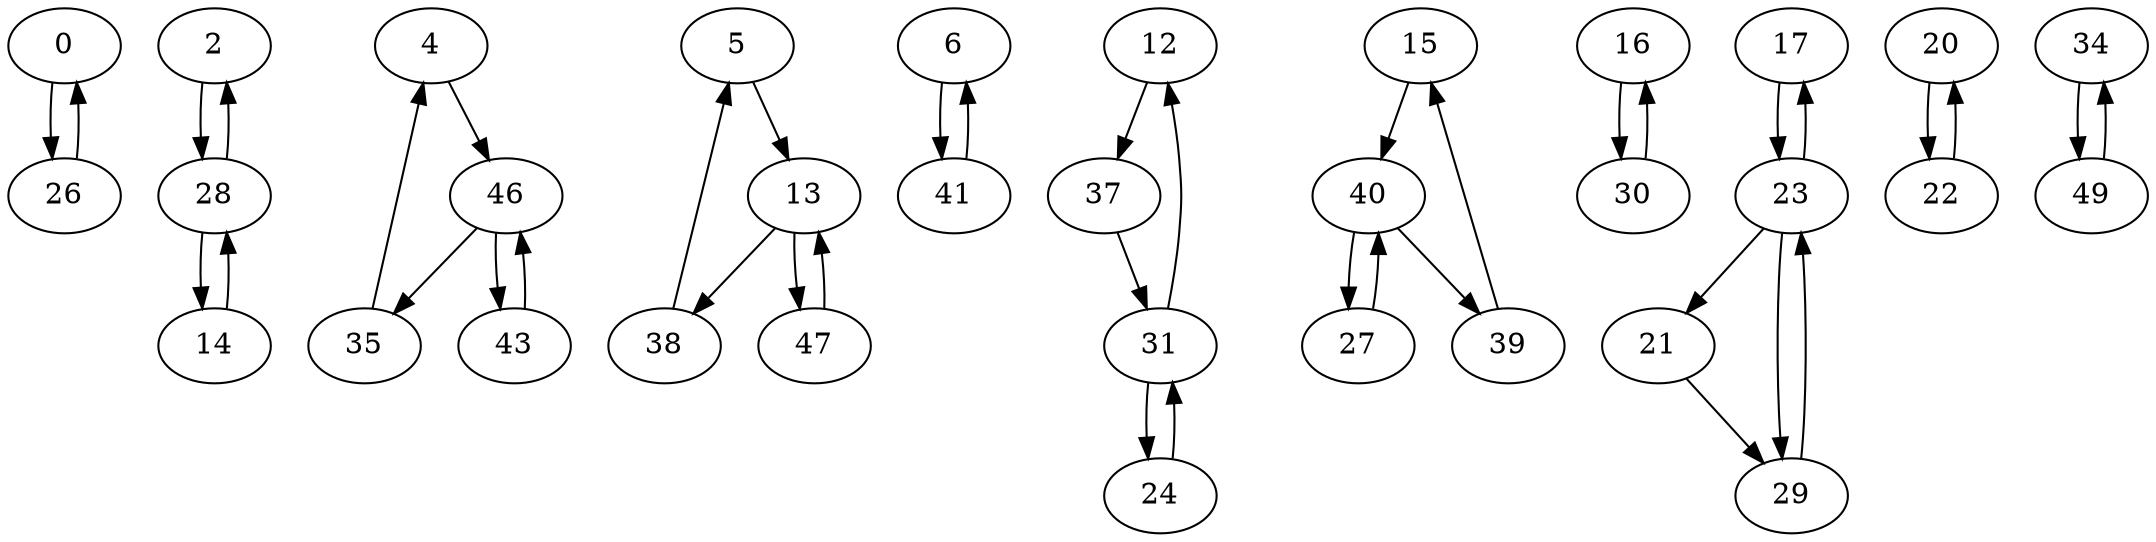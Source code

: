 digraph G {
  0 -> 26;
  2 -> 28;
  4 -> 46;
  5 -> 13;
  6 -> 41;
  12 -> 37;
  13 -> 38;
  13 -> 47;
  14 -> 28;
  15 -> 40;
  16 -> 30;
  17 -> 23;
  20 -> 22;
  21 -> 29;
  22 -> 20;
  23 -> 17;
  23 -> 21;
  23 -> 29;
  24 -> 31;
  26 -> 0;
  27 -> 40;
  28 -> 2;
  28 -> 14;
  29 -> 23;
  30 -> 16;
  31 -> 12;
  31 -> 24;
  34 -> 49;
  35 -> 4;
  37 -> 31;
  38 -> 5;
  39 -> 15;
  40 -> 27;
  40 -> 39;
  41 -> 6;
  43 -> 46;
  46 -> 35;
  46 -> 43;
  47 -> 13;
  49 -> 34;
}